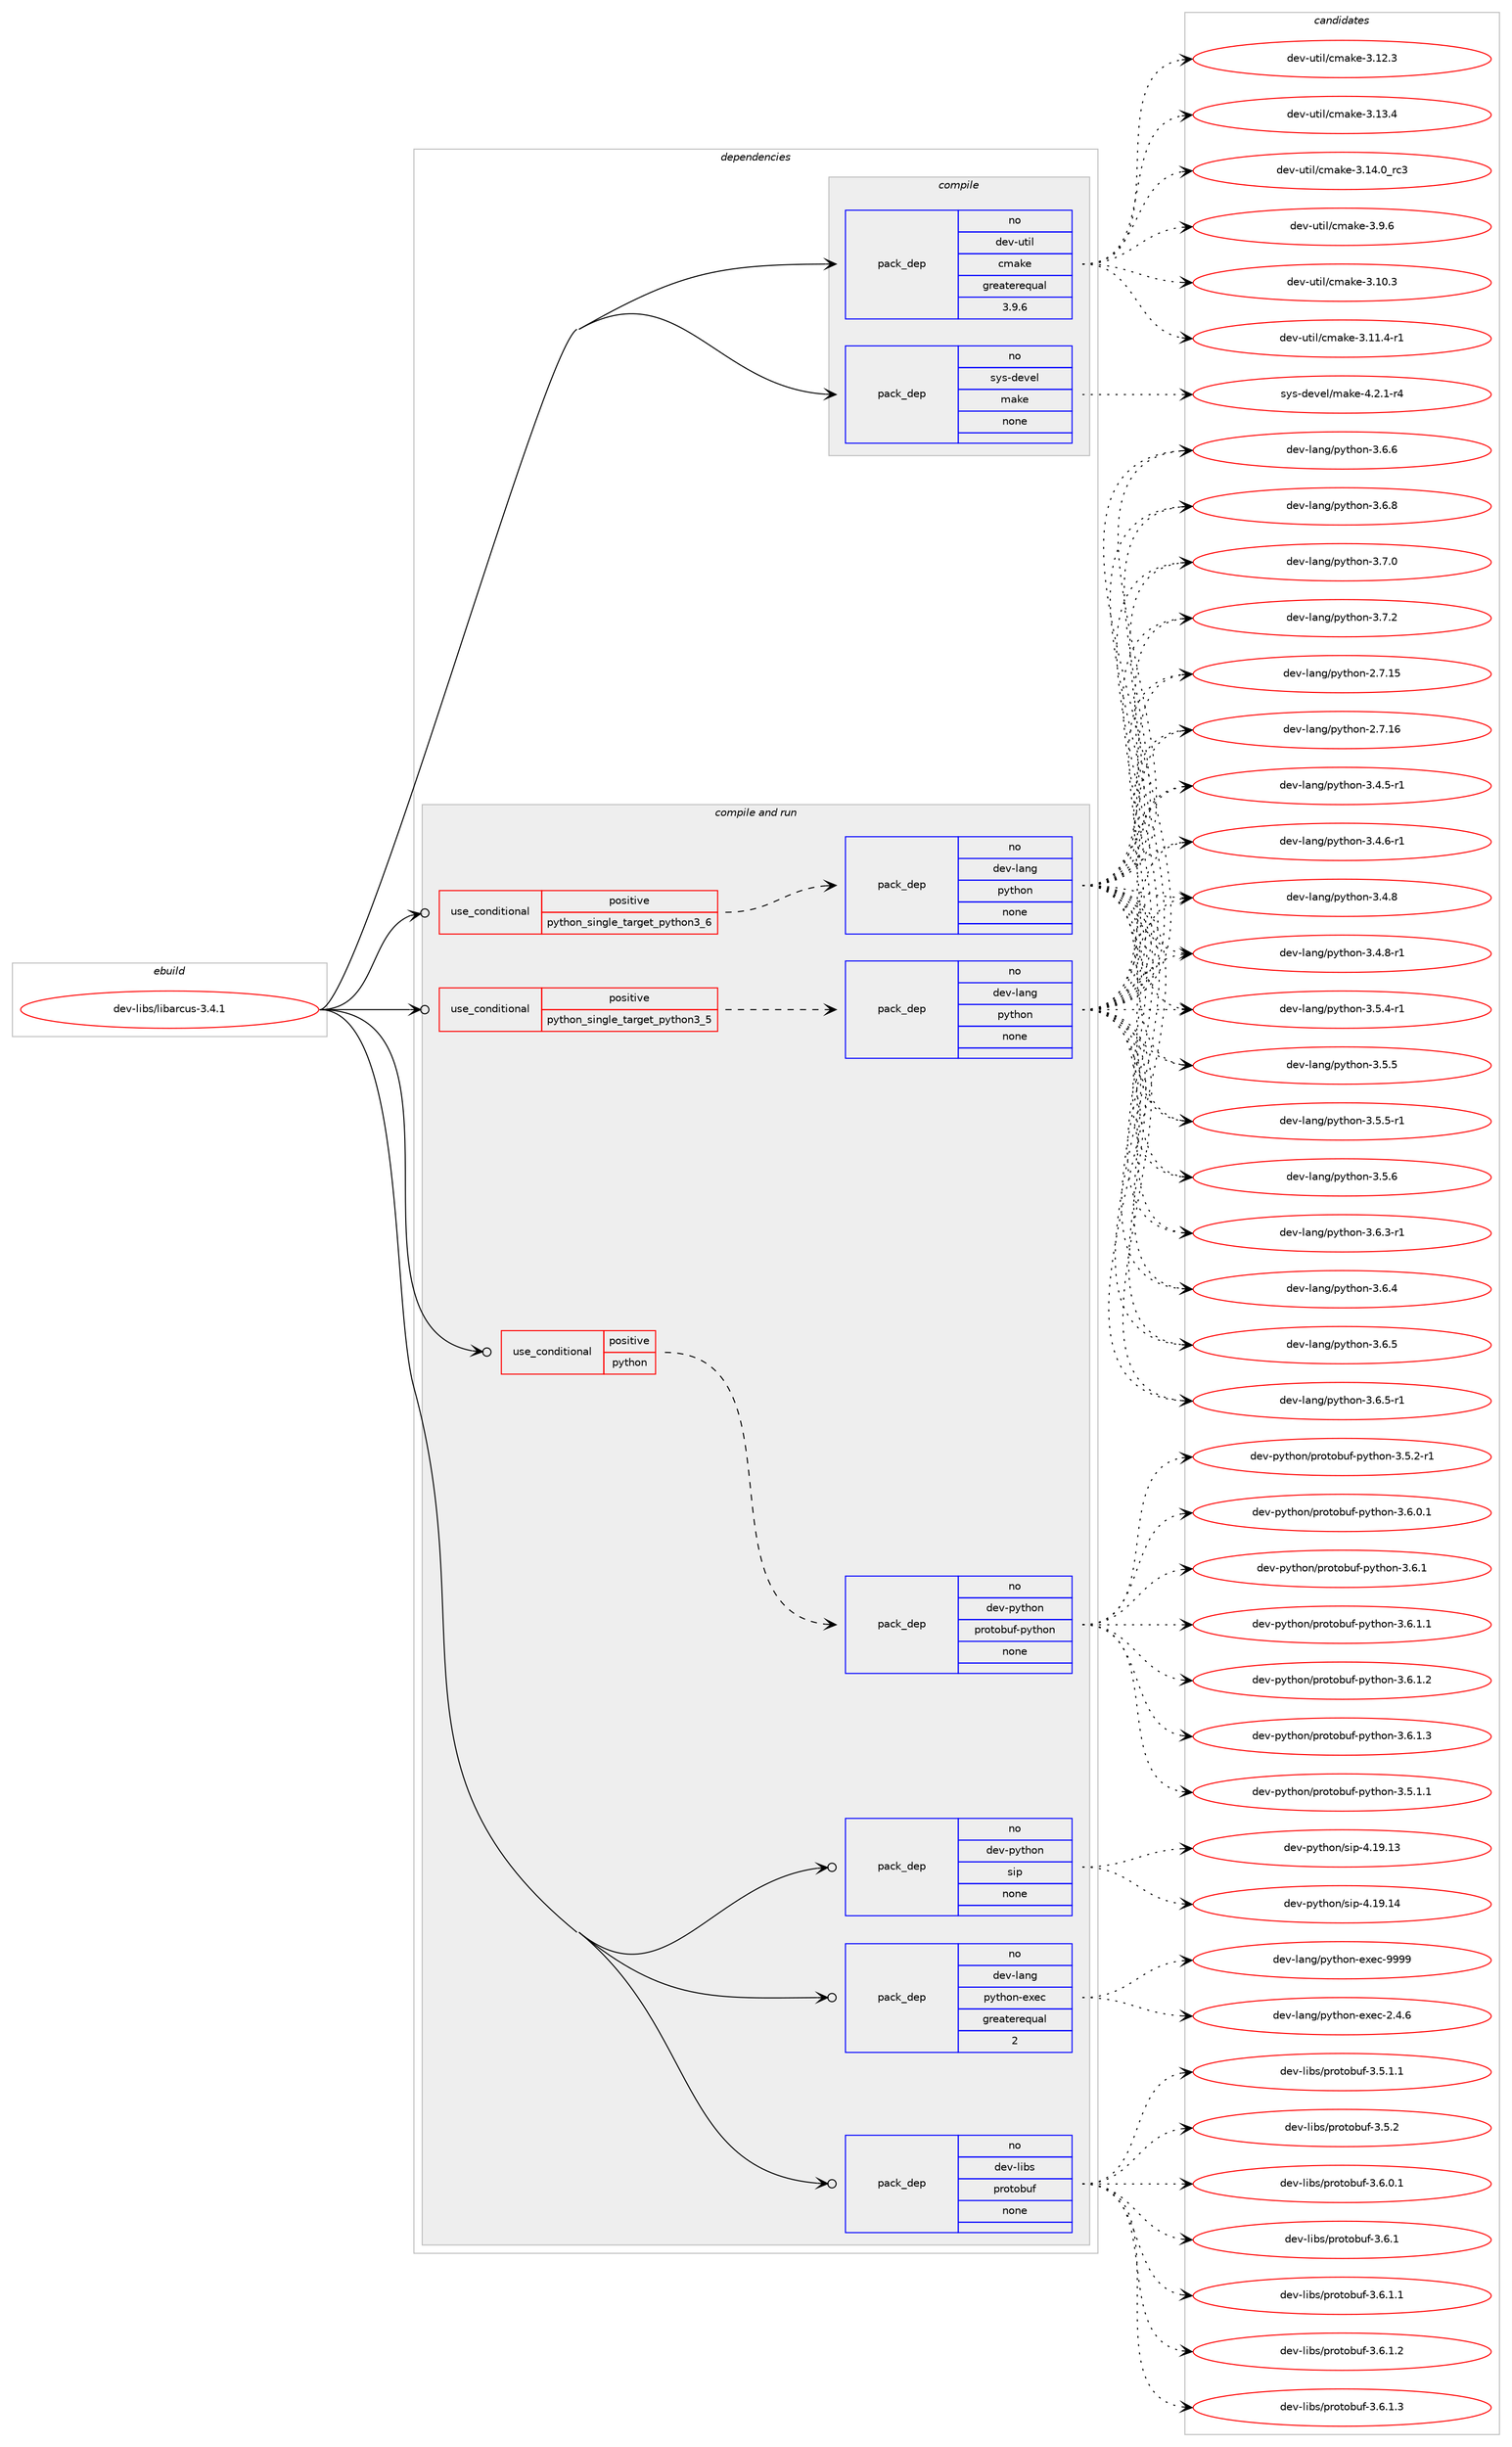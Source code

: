 digraph prolog {

# *************
# Graph options
# *************

newrank=true;
concentrate=true;
compound=true;
graph [rankdir=LR,fontname=Helvetica,fontsize=10,ranksep=1.5];#, ranksep=2.5, nodesep=0.2];
edge  [arrowhead=vee];
node  [fontname=Helvetica,fontsize=10];

# **********
# The ebuild
# **********

subgraph cluster_leftcol {
color=gray;
rank=same;
label=<<i>ebuild</i>>;
id [label="dev-libs/libarcus-3.4.1", color=red, width=4, href="../dev-libs/libarcus-3.4.1.svg"];
}

# ****************
# The dependencies
# ****************

subgraph cluster_midcol {
color=gray;
label=<<i>dependencies</i>>;
subgraph cluster_compile {
fillcolor="#eeeeee";
style=filled;
label=<<i>compile</i>>;
subgraph pack978289 {
dependency1366867 [label=<<TABLE BORDER="0" CELLBORDER="1" CELLSPACING="0" CELLPADDING="4" WIDTH="220"><TR><TD ROWSPAN="6" CELLPADDING="30">pack_dep</TD></TR><TR><TD WIDTH="110">no</TD></TR><TR><TD>dev-util</TD></TR><TR><TD>cmake</TD></TR><TR><TD>greaterequal</TD></TR><TR><TD>3.9.6</TD></TR></TABLE>>, shape=none, color=blue];
}
id:e -> dependency1366867:w [weight=20,style="solid",arrowhead="vee"];
subgraph pack978290 {
dependency1366868 [label=<<TABLE BORDER="0" CELLBORDER="1" CELLSPACING="0" CELLPADDING="4" WIDTH="220"><TR><TD ROWSPAN="6" CELLPADDING="30">pack_dep</TD></TR><TR><TD WIDTH="110">no</TD></TR><TR><TD>sys-devel</TD></TR><TR><TD>make</TD></TR><TR><TD>none</TD></TR><TR><TD></TD></TR></TABLE>>, shape=none, color=blue];
}
id:e -> dependency1366868:w [weight=20,style="solid",arrowhead="vee"];
}
subgraph cluster_compileandrun {
fillcolor="#eeeeee";
style=filled;
label=<<i>compile and run</i>>;
subgraph cond365826 {
dependency1366869 [label=<<TABLE BORDER="0" CELLBORDER="1" CELLSPACING="0" CELLPADDING="4"><TR><TD ROWSPAN="3" CELLPADDING="10">use_conditional</TD></TR><TR><TD>positive</TD></TR><TR><TD>python</TD></TR></TABLE>>, shape=none, color=red];
subgraph pack978291 {
dependency1366870 [label=<<TABLE BORDER="0" CELLBORDER="1" CELLSPACING="0" CELLPADDING="4" WIDTH="220"><TR><TD ROWSPAN="6" CELLPADDING="30">pack_dep</TD></TR><TR><TD WIDTH="110">no</TD></TR><TR><TD>dev-python</TD></TR><TR><TD>protobuf-python</TD></TR><TR><TD>none</TD></TR><TR><TD></TD></TR></TABLE>>, shape=none, color=blue];
}
dependency1366869:e -> dependency1366870:w [weight=20,style="dashed",arrowhead="vee"];
}
id:e -> dependency1366869:w [weight=20,style="solid",arrowhead="odotvee"];
subgraph cond365827 {
dependency1366871 [label=<<TABLE BORDER="0" CELLBORDER="1" CELLSPACING="0" CELLPADDING="4"><TR><TD ROWSPAN="3" CELLPADDING="10">use_conditional</TD></TR><TR><TD>positive</TD></TR><TR><TD>python_single_target_python3_5</TD></TR></TABLE>>, shape=none, color=red];
subgraph pack978292 {
dependency1366872 [label=<<TABLE BORDER="0" CELLBORDER="1" CELLSPACING="0" CELLPADDING="4" WIDTH="220"><TR><TD ROWSPAN="6" CELLPADDING="30">pack_dep</TD></TR><TR><TD WIDTH="110">no</TD></TR><TR><TD>dev-lang</TD></TR><TR><TD>python</TD></TR><TR><TD>none</TD></TR><TR><TD></TD></TR></TABLE>>, shape=none, color=blue];
}
dependency1366871:e -> dependency1366872:w [weight=20,style="dashed",arrowhead="vee"];
}
id:e -> dependency1366871:w [weight=20,style="solid",arrowhead="odotvee"];
subgraph cond365828 {
dependency1366873 [label=<<TABLE BORDER="0" CELLBORDER="1" CELLSPACING="0" CELLPADDING="4"><TR><TD ROWSPAN="3" CELLPADDING="10">use_conditional</TD></TR><TR><TD>positive</TD></TR><TR><TD>python_single_target_python3_6</TD></TR></TABLE>>, shape=none, color=red];
subgraph pack978293 {
dependency1366874 [label=<<TABLE BORDER="0" CELLBORDER="1" CELLSPACING="0" CELLPADDING="4" WIDTH="220"><TR><TD ROWSPAN="6" CELLPADDING="30">pack_dep</TD></TR><TR><TD WIDTH="110">no</TD></TR><TR><TD>dev-lang</TD></TR><TR><TD>python</TD></TR><TR><TD>none</TD></TR><TR><TD></TD></TR></TABLE>>, shape=none, color=blue];
}
dependency1366873:e -> dependency1366874:w [weight=20,style="dashed",arrowhead="vee"];
}
id:e -> dependency1366873:w [weight=20,style="solid",arrowhead="odotvee"];
subgraph pack978294 {
dependency1366875 [label=<<TABLE BORDER="0" CELLBORDER="1" CELLSPACING="0" CELLPADDING="4" WIDTH="220"><TR><TD ROWSPAN="6" CELLPADDING="30">pack_dep</TD></TR><TR><TD WIDTH="110">no</TD></TR><TR><TD>dev-lang</TD></TR><TR><TD>python-exec</TD></TR><TR><TD>greaterequal</TD></TR><TR><TD>2</TD></TR></TABLE>>, shape=none, color=blue];
}
id:e -> dependency1366875:w [weight=20,style="solid",arrowhead="odotvee"];
subgraph pack978295 {
dependency1366876 [label=<<TABLE BORDER="0" CELLBORDER="1" CELLSPACING="0" CELLPADDING="4" WIDTH="220"><TR><TD ROWSPAN="6" CELLPADDING="30">pack_dep</TD></TR><TR><TD WIDTH="110">no</TD></TR><TR><TD>dev-libs</TD></TR><TR><TD>protobuf</TD></TR><TR><TD>none</TD></TR><TR><TD></TD></TR></TABLE>>, shape=none, color=blue];
}
id:e -> dependency1366876:w [weight=20,style="solid",arrowhead="odotvee"];
subgraph pack978296 {
dependency1366877 [label=<<TABLE BORDER="0" CELLBORDER="1" CELLSPACING="0" CELLPADDING="4" WIDTH="220"><TR><TD ROWSPAN="6" CELLPADDING="30">pack_dep</TD></TR><TR><TD WIDTH="110">no</TD></TR><TR><TD>dev-python</TD></TR><TR><TD>sip</TD></TR><TR><TD>none</TD></TR><TR><TD></TD></TR></TABLE>>, shape=none, color=blue];
}
id:e -> dependency1366877:w [weight=20,style="solid",arrowhead="odotvee"];
}
subgraph cluster_run {
fillcolor="#eeeeee";
style=filled;
label=<<i>run</i>>;
}
}

# **************
# The candidates
# **************

subgraph cluster_choices {
rank=same;
color=gray;
label=<<i>candidates</i>>;

subgraph choice978289 {
color=black;
nodesep=1;
choice1001011184511711610510847991099710710145514649484651 [label="dev-util/cmake-3.10.3", color=red, width=4,href="../dev-util/cmake-3.10.3.svg"];
choice10010111845117116105108479910997107101455146494946524511449 [label="dev-util/cmake-3.11.4-r1", color=red, width=4,href="../dev-util/cmake-3.11.4-r1.svg"];
choice1001011184511711610510847991099710710145514649504651 [label="dev-util/cmake-3.12.3", color=red, width=4,href="../dev-util/cmake-3.12.3.svg"];
choice1001011184511711610510847991099710710145514649514652 [label="dev-util/cmake-3.13.4", color=red, width=4,href="../dev-util/cmake-3.13.4.svg"];
choice1001011184511711610510847991099710710145514649524648951149951 [label="dev-util/cmake-3.14.0_rc3", color=red, width=4,href="../dev-util/cmake-3.14.0_rc3.svg"];
choice10010111845117116105108479910997107101455146574654 [label="dev-util/cmake-3.9.6", color=red, width=4,href="../dev-util/cmake-3.9.6.svg"];
dependency1366867:e -> choice1001011184511711610510847991099710710145514649484651:w [style=dotted,weight="100"];
dependency1366867:e -> choice10010111845117116105108479910997107101455146494946524511449:w [style=dotted,weight="100"];
dependency1366867:e -> choice1001011184511711610510847991099710710145514649504651:w [style=dotted,weight="100"];
dependency1366867:e -> choice1001011184511711610510847991099710710145514649514652:w [style=dotted,weight="100"];
dependency1366867:e -> choice1001011184511711610510847991099710710145514649524648951149951:w [style=dotted,weight="100"];
dependency1366867:e -> choice10010111845117116105108479910997107101455146574654:w [style=dotted,weight="100"];
}
subgraph choice978290 {
color=black;
nodesep=1;
choice1151211154510010111810110847109971071014552465046494511452 [label="sys-devel/make-4.2.1-r4", color=red, width=4,href="../sys-devel/make-4.2.1-r4.svg"];
dependency1366868:e -> choice1151211154510010111810110847109971071014552465046494511452:w [style=dotted,weight="100"];
}
subgraph choice978291 {
color=black;
nodesep=1;
choice100101118451121211161041111104711211411111611198117102451121211161041111104551465346494649 [label="dev-python/protobuf-python-3.5.1.1", color=red, width=4,href="../dev-python/protobuf-python-3.5.1.1.svg"];
choice100101118451121211161041111104711211411111611198117102451121211161041111104551465346504511449 [label="dev-python/protobuf-python-3.5.2-r1", color=red, width=4,href="../dev-python/protobuf-python-3.5.2-r1.svg"];
choice100101118451121211161041111104711211411111611198117102451121211161041111104551465446484649 [label="dev-python/protobuf-python-3.6.0.1", color=red, width=4,href="../dev-python/protobuf-python-3.6.0.1.svg"];
choice10010111845112121116104111110471121141111161119811710245112121116104111110455146544649 [label="dev-python/protobuf-python-3.6.1", color=red, width=4,href="../dev-python/protobuf-python-3.6.1.svg"];
choice100101118451121211161041111104711211411111611198117102451121211161041111104551465446494649 [label="dev-python/protobuf-python-3.6.1.1", color=red, width=4,href="../dev-python/protobuf-python-3.6.1.1.svg"];
choice100101118451121211161041111104711211411111611198117102451121211161041111104551465446494650 [label="dev-python/protobuf-python-3.6.1.2", color=red, width=4,href="../dev-python/protobuf-python-3.6.1.2.svg"];
choice100101118451121211161041111104711211411111611198117102451121211161041111104551465446494651 [label="dev-python/protobuf-python-3.6.1.3", color=red, width=4,href="../dev-python/protobuf-python-3.6.1.3.svg"];
dependency1366870:e -> choice100101118451121211161041111104711211411111611198117102451121211161041111104551465346494649:w [style=dotted,weight="100"];
dependency1366870:e -> choice100101118451121211161041111104711211411111611198117102451121211161041111104551465346504511449:w [style=dotted,weight="100"];
dependency1366870:e -> choice100101118451121211161041111104711211411111611198117102451121211161041111104551465446484649:w [style=dotted,weight="100"];
dependency1366870:e -> choice10010111845112121116104111110471121141111161119811710245112121116104111110455146544649:w [style=dotted,weight="100"];
dependency1366870:e -> choice100101118451121211161041111104711211411111611198117102451121211161041111104551465446494649:w [style=dotted,weight="100"];
dependency1366870:e -> choice100101118451121211161041111104711211411111611198117102451121211161041111104551465446494650:w [style=dotted,weight="100"];
dependency1366870:e -> choice100101118451121211161041111104711211411111611198117102451121211161041111104551465446494651:w [style=dotted,weight="100"];
}
subgraph choice978292 {
color=black;
nodesep=1;
choice10010111845108971101034711212111610411111045504655464953 [label="dev-lang/python-2.7.15", color=red, width=4,href="../dev-lang/python-2.7.15.svg"];
choice10010111845108971101034711212111610411111045504655464954 [label="dev-lang/python-2.7.16", color=red, width=4,href="../dev-lang/python-2.7.16.svg"];
choice1001011184510897110103471121211161041111104551465246534511449 [label="dev-lang/python-3.4.5-r1", color=red, width=4,href="../dev-lang/python-3.4.5-r1.svg"];
choice1001011184510897110103471121211161041111104551465246544511449 [label="dev-lang/python-3.4.6-r1", color=red, width=4,href="../dev-lang/python-3.4.6-r1.svg"];
choice100101118451089711010347112121116104111110455146524656 [label="dev-lang/python-3.4.8", color=red, width=4,href="../dev-lang/python-3.4.8.svg"];
choice1001011184510897110103471121211161041111104551465246564511449 [label="dev-lang/python-3.4.8-r1", color=red, width=4,href="../dev-lang/python-3.4.8-r1.svg"];
choice1001011184510897110103471121211161041111104551465346524511449 [label="dev-lang/python-3.5.4-r1", color=red, width=4,href="../dev-lang/python-3.5.4-r1.svg"];
choice100101118451089711010347112121116104111110455146534653 [label="dev-lang/python-3.5.5", color=red, width=4,href="../dev-lang/python-3.5.5.svg"];
choice1001011184510897110103471121211161041111104551465346534511449 [label="dev-lang/python-3.5.5-r1", color=red, width=4,href="../dev-lang/python-3.5.5-r1.svg"];
choice100101118451089711010347112121116104111110455146534654 [label="dev-lang/python-3.5.6", color=red, width=4,href="../dev-lang/python-3.5.6.svg"];
choice1001011184510897110103471121211161041111104551465446514511449 [label="dev-lang/python-3.6.3-r1", color=red, width=4,href="../dev-lang/python-3.6.3-r1.svg"];
choice100101118451089711010347112121116104111110455146544652 [label="dev-lang/python-3.6.4", color=red, width=4,href="../dev-lang/python-3.6.4.svg"];
choice100101118451089711010347112121116104111110455146544653 [label="dev-lang/python-3.6.5", color=red, width=4,href="../dev-lang/python-3.6.5.svg"];
choice1001011184510897110103471121211161041111104551465446534511449 [label="dev-lang/python-3.6.5-r1", color=red, width=4,href="../dev-lang/python-3.6.5-r1.svg"];
choice100101118451089711010347112121116104111110455146544654 [label="dev-lang/python-3.6.6", color=red, width=4,href="../dev-lang/python-3.6.6.svg"];
choice100101118451089711010347112121116104111110455146544656 [label="dev-lang/python-3.6.8", color=red, width=4,href="../dev-lang/python-3.6.8.svg"];
choice100101118451089711010347112121116104111110455146554648 [label="dev-lang/python-3.7.0", color=red, width=4,href="../dev-lang/python-3.7.0.svg"];
choice100101118451089711010347112121116104111110455146554650 [label="dev-lang/python-3.7.2", color=red, width=4,href="../dev-lang/python-3.7.2.svg"];
dependency1366872:e -> choice10010111845108971101034711212111610411111045504655464953:w [style=dotted,weight="100"];
dependency1366872:e -> choice10010111845108971101034711212111610411111045504655464954:w [style=dotted,weight="100"];
dependency1366872:e -> choice1001011184510897110103471121211161041111104551465246534511449:w [style=dotted,weight="100"];
dependency1366872:e -> choice1001011184510897110103471121211161041111104551465246544511449:w [style=dotted,weight="100"];
dependency1366872:e -> choice100101118451089711010347112121116104111110455146524656:w [style=dotted,weight="100"];
dependency1366872:e -> choice1001011184510897110103471121211161041111104551465246564511449:w [style=dotted,weight="100"];
dependency1366872:e -> choice1001011184510897110103471121211161041111104551465346524511449:w [style=dotted,weight="100"];
dependency1366872:e -> choice100101118451089711010347112121116104111110455146534653:w [style=dotted,weight="100"];
dependency1366872:e -> choice1001011184510897110103471121211161041111104551465346534511449:w [style=dotted,weight="100"];
dependency1366872:e -> choice100101118451089711010347112121116104111110455146534654:w [style=dotted,weight="100"];
dependency1366872:e -> choice1001011184510897110103471121211161041111104551465446514511449:w [style=dotted,weight="100"];
dependency1366872:e -> choice100101118451089711010347112121116104111110455146544652:w [style=dotted,weight="100"];
dependency1366872:e -> choice100101118451089711010347112121116104111110455146544653:w [style=dotted,weight="100"];
dependency1366872:e -> choice1001011184510897110103471121211161041111104551465446534511449:w [style=dotted,weight="100"];
dependency1366872:e -> choice100101118451089711010347112121116104111110455146544654:w [style=dotted,weight="100"];
dependency1366872:e -> choice100101118451089711010347112121116104111110455146544656:w [style=dotted,weight="100"];
dependency1366872:e -> choice100101118451089711010347112121116104111110455146554648:w [style=dotted,weight="100"];
dependency1366872:e -> choice100101118451089711010347112121116104111110455146554650:w [style=dotted,weight="100"];
}
subgraph choice978293 {
color=black;
nodesep=1;
choice10010111845108971101034711212111610411111045504655464953 [label="dev-lang/python-2.7.15", color=red, width=4,href="../dev-lang/python-2.7.15.svg"];
choice10010111845108971101034711212111610411111045504655464954 [label="dev-lang/python-2.7.16", color=red, width=4,href="../dev-lang/python-2.7.16.svg"];
choice1001011184510897110103471121211161041111104551465246534511449 [label="dev-lang/python-3.4.5-r1", color=red, width=4,href="../dev-lang/python-3.4.5-r1.svg"];
choice1001011184510897110103471121211161041111104551465246544511449 [label="dev-lang/python-3.4.6-r1", color=red, width=4,href="../dev-lang/python-3.4.6-r1.svg"];
choice100101118451089711010347112121116104111110455146524656 [label="dev-lang/python-3.4.8", color=red, width=4,href="../dev-lang/python-3.4.8.svg"];
choice1001011184510897110103471121211161041111104551465246564511449 [label="dev-lang/python-3.4.8-r1", color=red, width=4,href="../dev-lang/python-3.4.8-r1.svg"];
choice1001011184510897110103471121211161041111104551465346524511449 [label="dev-lang/python-3.5.4-r1", color=red, width=4,href="../dev-lang/python-3.5.4-r1.svg"];
choice100101118451089711010347112121116104111110455146534653 [label="dev-lang/python-3.5.5", color=red, width=4,href="../dev-lang/python-3.5.5.svg"];
choice1001011184510897110103471121211161041111104551465346534511449 [label="dev-lang/python-3.5.5-r1", color=red, width=4,href="../dev-lang/python-3.5.5-r1.svg"];
choice100101118451089711010347112121116104111110455146534654 [label="dev-lang/python-3.5.6", color=red, width=4,href="../dev-lang/python-3.5.6.svg"];
choice1001011184510897110103471121211161041111104551465446514511449 [label="dev-lang/python-3.6.3-r1", color=red, width=4,href="../dev-lang/python-3.6.3-r1.svg"];
choice100101118451089711010347112121116104111110455146544652 [label="dev-lang/python-3.6.4", color=red, width=4,href="../dev-lang/python-3.6.4.svg"];
choice100101118451089711010347112121116104111110455146544653 [label="dev-lang/python-3.6.5", color=red, width=4,href="../dev-lang/python-3.6.5.svg"];
choice1001011184510897110103471121211161041111104551465446534511449 [label="dev-lang/python-3.6.5-r1", color=red, width=4,href="../dev-lang/python-3.6.5-r1.svg"];
choice100101118451089711010347112121116104111110455146544654 [label="dev-lang/python-3.6.6", color=red, width=4,href="../dev-lang/python-3.6.6.svg"];
choice100101118451089711010347112121116104111110455146544656 [label="dev-lang/python-3.6.8", color=red, width=4,href="../dev-lang/python-3.6.8.svg"];
choice100101118451089711010347112121116104111110455146554648 [label="dev-lang/python-3.7.0", color=red, width=4,href="../dev-lang/python-3.7.0.svg"];
choice100101118451089711010347112121116104111110455146554650 [label="dev-lang/python-3.7.2", color=red, width=4,href="../dev-lang/python-3.7.2.svg"];
dependency1366874:e -> choice10010111845108971101034711212111610411111045504655464953:w [style=dotted,weight="100"];
dependency1366874:e -> choice10010111845108971101034711212111610411111045504655464954:w [style=dotted,weight="100"];
dependency1366874:e -> choice1001011184510897110103471121211161041111104551465246534511449:w [style=dotted,weight="100"];
dependency1366874:e -> choice1001011184510897110103471121211161041111104551465246544511449:w [style=dotted,weight="100"];
dependency1366874:e -> choice100101118451089711010347112121116104111110455146524656:w [style=dotted,weight="100"];
dependency1366874:e -> choice1001011184510897110103471121211161041111104551465246564511449:w [style=dotted,weight="100"];
dependency1366874:e -> choice1001011184510897110103471121211161041111104551465346524511449:w [style=dotted,weight="100"];
dependency1366874:e -> choice100101118451089711010347112121116104111110455146534653:w [style=dotted,weight="100"];
dependency1366874:e -> choice1001011184510897110103471121211161041111104551465346534511449:w [style=dotted,weight="100"];
dependency1366874:e -> choice100101118451089711010347112121116104111110455146534654:w [style=dotted,weight="100"];
dependency1366874:e -> choice1001011184510897110103471121211161041111104551465446514511449:w [style=dotted,weight="100"];
dependency1366874:e -> choice100101118451089711010347112121116104111110455146544652:w [style=dotted,weight="100"];
dependency1366874:e -> choice100101118451089711010347112121116104111110455146544653:w [style=dotted,weight="100"];
dependency1366874:e -> choice1001011184510897110103471121211161041111104551465446534511449:w [style=dotted,weight="100"];
dependency1366874:e -> choice100101118451089711010347112121116104111110455146544654:w [style=dotted,weight="100"];
dependency1366874:e -> choice100101118451089711010347112121116104111110455146544656:w [style=dotted,weight="100"];
dependency1366874:e -> choice100101118451089711010347112121116104111110455146554648:w [style=dotted,weight="100"];
dependency1366874:e -> choice100101118451089711010347112121116104111110455146554650:w [style=dotted,weight="100"];
}
subgraph choice978294 {
color=black;
nodesep=1;
choice1001011184510897110103471121211161041111104510112010199455046524654 [label="dev-lang/python-exec-2.4.6", color=red, width=4,href="../dev-lang/python-exec-2.4.6.svg"];
choice10010111845108971101034711212111610411111045101120101994557575757 [label="dev-lang/python-exec-9999", color=red, width=4,href="../dev-lang/python-exec-9999.svg"];
dependency1366875:e -> choice1001011184510897110103471121211161041111104510112010199455046524654:w [style=dotted,weight="100"];
dependency1366875:e -> choice10010111845108971101034711212111610411111045101120101994557575757:w [style=dotted,weight="100"];
}
subgraph choice978295 {
color=black;
nodesep=1;
choice100101118451081059811547112114111116111981171024551465346494649 [label="dev-libs/protobuf-3.5.1.1", color=red, width=4,href="../dev-libs/protobuf-3.5.1.1.svg"];
choice10010111845108105981154711211411111611198117102455146534650 [label="dev-libs/protobuf-3.5.2", color=red, width=4,href="../dev-libs/protobuf-3.5.2.svg"];
choice100101118451081059811547112114111116111981171024551465446484649 [label="dev-libs/protobuf-3.6.0.1", color=red, width=4,href="../dev-libs/protobuf-3.6.0.1.svg"];
choice10010111845108105981154711211411111611198117102455146544649 [label="dev-libs/protobuf-3.6.1", color=red, width=4,href="../dev-libs/protobuf-3.6.1.svg"];
choice100101118451081059811547112114111116111981171024551465446494649 [label="dev-libs/protobuf-3.6.1.1", color=red, width=4,href="../dev-libs/protobuf-3.6.1.1.svg"];
choice100101118451081059811547112114111116111981171024551465446494650 [label="dev-libs/protobuf-3.6.1.2", color=red, width=4,href="../dev-libs/protobuf-3.6.1.2.svg"];
choice100101118451081059811547112114111116111981171024551465446494651 [label="dev-libs/protobuf-3.6.1.3", color=red, width=4,href="../dev-libs/protobuf-3.6.1.3.svg"];
dependency1366876:e -> choice100101118451081059811547112114111116111981171024551465346494649:w [style=dotted,weight="100"];
dependency1366876:e -> choice10010111845108105981154711211411111611198117102455146534650:w [style=dotted,weight="100"];
dependency1366876:e -> choice100101118451081059811547112114111116111981171024551465446484649:w [style=dotted,weight="100"];
dependency1366876:e -> choice10010111845108105981154711211411111611198117102455146544649:w [style=dotted,weight="100"];
dependency1366876:e -> choice100101118451081059811547112114111116111981171024551465446494649:w [style=dotted,weight="100"];
dependency1366876:e -> choice100101118451081059811547112114111116111981171024551465446494650:w [style=dotted,weight="100"];
dependency1366876:e -> choice100101118451081059811547112114111116111981171024551465446494651:w [style=dotted,weight="100"];
}
subgraph choice978296 {
color=black;
nodesep=1;
choice10010111845112121116104111110471151051124552464957464951 [label="dev-python/sip-4.19.13", color=red, width=4,href="../dev-python/sip-4.19.13.svg"];
choice10010111845112121116104111110471151051124552464957464952 [label="dev-python/sip-4.19.14", color=red, width=4,href="../dev-python/sip-4.19.14.svg"];
dependency1366877:e -> choice10010111845112121116104111110471151051124552464957464951:w [style=dotted,weight="100"];
dependency1366877:e -> choice10010111845112121116104111110471151051124552464957464952:w [style=dotted,weight="100"];
}
}

}

